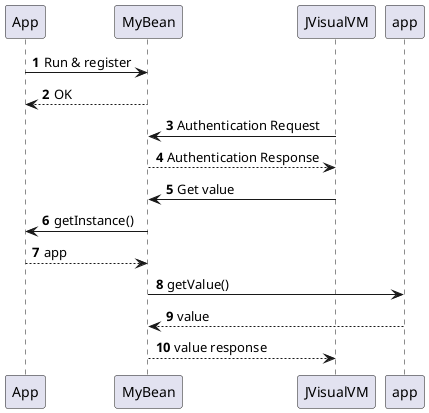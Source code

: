 @startuml
'https://plantuml.com/sequence-diagram

autonumber

App -> MyBean: Run & register
App <-- MyBean: OK

JVisualVM -> MyBean: Authentication Request
MyBean --> JVisualVM: Authentication Response

JVisualVM -> MyBean: Get value

MyBean -> App: getInstance()
App --> MyBean: app

MyBean -> app: getValue()
app --> MyBean: value

JVisualVM <-- MyBean: value response

@enduml